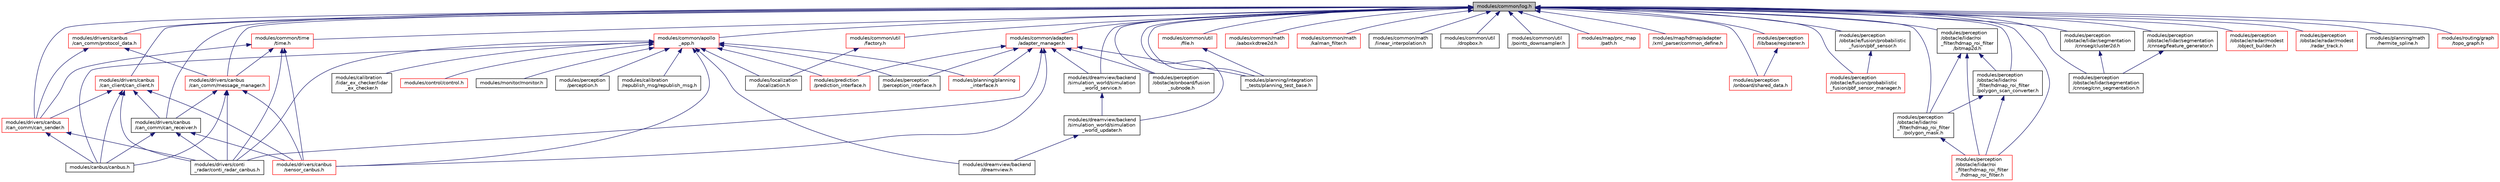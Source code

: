 digraph "modules/common/log.h"
{
  edge [fontname="Helvetica",fontsize="10",labelfontname="Helvetica",labelfontsize="10"];
  node [fontname="Helvetica",fontsize="10",shape=record];
  Node3 [label="modules/common/log.h",height=0.2,width=0.4,color="black", fillcolor="grey75", style="filled", fontcolor="black"];
  Node3 -> Node4 [dir="back",color="midnightblue",fontsize="10",style="solid",fontname="Helvetica"];
  Node4 [label="modules/common/apollo\l_app.h",height=0.2,width=0.4,color="red", fillcolor="white", style="filled",URL="$apollo__app_8h.html"];
  Node4 -> Node5 [dir="back",color="midnightblue",fontsize="10",style="solid",fontname="Helvetica"];
  Node5 [label="modules/calibration\l/lidar_ex_checker/lidar\l_ex_checker.h",height=0.2,width=0.4,color="black", fillcolor="white", style="filled",URL="$lidar__ex__checker_8h.html"];
  Node4 -> Node6 [dir="back",color="midnightblue",fontsize="10",style="solid",fontname="Helvetica"];
  Node6 [label="modules/calibration\l/republish_msg/republish_msg.h",height=0.2,width=0.4,color="black", fillcolor="white", style="filled",URL="$republish__msg_8h.html"];
  Node4 -> Node7 [dir="back",color="midnightblue",fontsize="10",style="solid",fontname="Helvetica"];
  Node7 [label="modules/canbus/canbus.h",height=0.2,width=0.4,color="black", fillcolor="white", style="filled",URL="$canbus_8h.html"];
  Node4 -> Node8 [dir="back",color="midnightblue",fontsize="10",style="solid",fontname="Helvetica"];
  Node8 [label="modules/control/control.h",height=0.2,width=0.4,color="red", fillcolor="white", style="filled",URL="$control_8h.html"];
  Node4 -> Node10 [dir="back",color="midnightblue",fontsize="10",style="solid",fontname="Helvetica"];
  Node10 [label="modules/dreamview/backend\l/dreamview.h",height=0.2,width=0.4,color="black", fillcolor="white", style="filled",URL="$dreamview_8h.html"];
  Node4 -> Node11 [dir="back",color="midnightblue",fontsize="10",style="solid",fontname="Helvetica"];
  Node11 [label="modules/drivers/canbus\l/sensor_canbus.h",height=0.2,width=0.4,color="red", fillcolor="white", style="filled",URL="$sensor__canbus_8h.html"];
  Node4 -> Node14 [dir="back",color="midnightblue",fontsize="10",style="solid",fontname="Helvetica"];
  Node14 [label="modules/drivers/conti\l_radar/conti_radar_canbus.h",height=0.2,width=0.4,color="black", fillcolor="white", style="filled",URL="$conti__radar__canbus_8h.html"];
  Node4 -> Node15 [dir="back",color="midnightblue",fontsize="10",style="solid",fontname="Helvetica"];
  Node15 [label="modules/localization\l/localization.h",height=0.2,width=0.4,color="black", fillcolor="white", style="filled",URL="$localization_8h.html",tooltip="The class of Localization. "];
  Node4 -> Node16 [dir="back",color="midnightblue",fontsize="10",style="solid",fontname="Helvetica"];
  Node16 [label="modules/monitor/monitor.h",height=0.2,width=0.4,color="black", fillcolor="white", style="filled",URL="$monitor_2monitor_8h.html"];
  Node4 -> Node17 [dir="back",color="midnightblue",fontsize="10",style="solid",fontname="Helvetica"];
  Node17 [label="modules/perception\l/perception.h",height=0.2,width=0.4,color="black", fillcolor="white", style="filled",URL="$perception_8h.html"];
  Node4 -> Node18 [dir="back",color="midnightblue",fontsize="10",style="solid",fontname="Helvetica"];
  Node18 [label="modules/perception\l/perception_interface.h",height=0.2,width=0.4,color="black", fillcolor="white", style="filled",URL="$perception__interface_8h.html"];
  Node4 -> Node19 [dir="back",color="midnightblue",fontsize="10",style="solid",fontname="Helvetica"];
  Node19 [label="modules/planning/planning\l_interface.h",height=0.2,width=0.4,color="red", fillcolor="white", style="filled",URL="$planning__interface_8h.html"];
  Node4 -> Node22 [dir="back",color="midnightblue",fontsize="10",style="solid",fontname="Helvetica"];
  Node22 [label="modules/prediction\l/prediction_interface.h",height=0.2,width=0.4,color="red", fillcolor="white", style="filled",URL="$prediction__interface_8h.html"];
  Node3 -> Node26 [dir="back",color="midnightblue",fontsize="10",style="solid",fontname="Helvetica"];
  Node26 [label="modules/drivers/canbus\l/can_comm/can_sender.h",height=0.2,width=0.4,color="red", fillcolor="white", style="filled",URL="$can__sender_8h.html",tooltip="Defines SenderMessage class and CanSender class. "];
  Node26 -> Node7 [dir="back",color="midnightblue",fontsize="10",style="solid",fontname="Helvetica"];
  Node26 -> Node14 [dir="back",color="midnightblue",fontsize="10",style="solid",fontname="Helvetica"];
  Node3 -> Node33 [dir="back",color="midnightblue",fontsize="10",style="solid",fontname="Helvetica"];
  Node33 [label="modules/common/time\l/time.h",height=0.2,width=0.4,color="red", fillcolor="white", style="filled",URL="$time_8h.html",tooltip="This library provides the utilities to deal with timestamps. currently our assumption is that every t..."];
  Node33 -> Node26 [dir="back",color="midnightblue",fontsize="10",style="solid",fontname="Helvetica"];
  Node33 -> Node37 [dir="back",color="midnightblue",fontsize="10",style="solid",fontname="Helvetica"];
  Node37 [label="modules/drivers/canbus\l/can_comm/message_manager.h",height=0.2,width=0.4,color="red", fillcolor="white", style="filled",URL="$message__manager_8h.html",tooltip="The class of MessageManager. "];
  Node37 -> Node38 [dir="back",color="midnightblue",fontsize="10",style="solid",fontname="Helvetica"];
  Node38 [label="modules/drivers/canbus\l/can_comm/can_receiver.h",height=0.2,width=0.4,color="black", fillcolor="white", style="filled",URL="$can__receiver_8h.html",tooltip="Defines CanReceiver class. "];
  Node38 -> Node7 [dir="back",color="midnightblue",fontsize="10",style="solid",fontname="Helvetica"];
  Node38 -> Node11 [dir="back",color="midnightblue",fontsize="10",style="solid",fontname="Helvetica"];
  Node38 -> Node14 [dir="back",color="midnightblue",fontsize="10",style="solid",fontname="Helvetica"];
  Node37 -> Node7 [dir="back",color="midnightblue",fontsize="10",style="solid",fontname="Helvetica"];
  Node37 -> Node11 [dir="back",color="midnightblue",fontsize="10",style="solid",fontname="Helvetica"];
  Node37 -> Node14 [dir="back",color="midnightblue",fontsize="10",style="solid",fontname="Helvetica"];
  Node33 -> Node11 [dir="back",color="midnightblue",fontsize="10",style="solid",fontname="Helvetica"];
  Node33 -> Node14 [dir="back",color="midnightblue",fontsize="10",style="solid",fontname="Helvetica"];
  Node3 -> Node53 [dir="back",color="midnightblue",fontsize="10",style="solid",fontname="Helvetica"];
  Node53 [label="modules/drivers/canbus\l/can_client/can_client.h",height=0.2,width=0.4,color="red", fillcolor="white", style="filled",URL="$can__client_8h.html",tooltip="Defines the CanFrame struct and CanClient interface. "];
  Node53 -> Node26 [dir="back",color="midnightblue",fontsize="10",style="solid",fontname="Helvetica"];
  Node53 -> Node7 [dir="back",color="midnightblue",fontsize="10",style="solid",fontname="Helvetica"];
  Node53 -> Node38 [dir="back",color="midnightblue",fontsize="10",style="solid",fontname="Helvetica"];
  Node53 -> Node11 [dir="back",color="midnightblue",fontsize="10",style="solid",fontname="Helvetica"];
  Node53 -> Node14 [dir="back",color="midnightblue",fontsize="10",style="solid",fontname="Helvetica"];
  Node3 -> Node58 [dir="back",color="midnightblue",fontsize="10",style="solid",fontname="Helvetica"];
  Node58 [label="modules/drivers/canbus\l/can_comm/protocol_data.h",height=0.2,width=0.4,color="red", fillcolor="white", style="filled",URL="$protocol__data_8h.html",tooltip="The class of ProtocolData. "];
  Node58 -> Node26 [dir="back",color="midnightblue",fontsize="10",style="solid",fontname="Helvetica"];
  Node58 -> Node37 [dir="back",color="midnightblue",fontsize="10",style="solid",fontname="Helvetica"];
  Node3 -> Node37 [dir="back",color="midnightblue",fontsize="10",style="solid",fontname="Helvetica"];
  Node3 -> Node38 [dir="back",color="midnightblue",fontsize="10",style="solid",fontname="Helvetica"];
  Node3 -> Node126 [dir="back",color="midnightblue",fontsize="10",style="solid",fontname="Helvetica"];
  Node126 [label="modules/common/util\l/factory.h",height=0.2,width=0.4,color="red", fillcolor="white", style="filled",URL="$factory_8h.html",tooltip="Defines the Factory class. "];
  Node126 -> Node15 [dir="back",color="midnightblue",fontsize="10",style="solid",fontname="Helvetica"];
  Node3 -> Node131 [dir="back",color="midnightblue",fontsize="10",style="solid",fontname="Helvetica"];
  Node131 [label="modules/common/util\l/file.h",height=0.2,width=0.4,color="red", fillcolor="white", style="filled",URL="$file_8h.html"];
  Node131 -> Node21 [dir="back",color="midnightblue",fontsize="10",style="solid",fontname="Helvetica"];
  Node21 [label="modules/planning/integration\l_tests/planning_test_base.h",height=0.2,width=0.4,color="black", fillcolor="white", style="filled",URL="$planning__test__base_8h.html"];
  Node3 -> Node43 [dir="back",color="midnightblue",fontsize="10",style="solid",fontname="Helvetica"];
  Node43 [label="modules/common/adapters\l/adapter_manager.h",height=0.2,width=0.4,color="red", fillcolor="white", style="filled",URL="$adapter__manager_8h.html"];
  Node43 -> Node46 [dir="back",color="midnightblue",fontsize="10",style="solid",fontname="Helvetica"];
  Node46 [label="modules/dreamview/backend\l/simulation_world/simulation\l_world_service.h",height=0.2,width=0.4,color="black", fillcolor="white", style="filled",URL="$simulation__world__service_8h.html"];
  Node46 -> Node45 [dir="back",color="midnightblue",fontsize="10",style="solid",fontname="Helvetica"];
  Node45 [label="modules/dreamview/backend\l/simulation_world/simulation\l_world_updater.h",height=0.2,width=0.4,color="black", fillcolor="white", style="filled",URL="$simulation__world__updater_8h.html"];
  Node45 -> Node10 [dir="back",color="midnightblue",fontsize="10",style="solid",fontname="Helvetica"];
  Node43 -> Node11 [dir="back",color="midnightblue",fontsize="10",style="solid",fontname="Helvetica"];
  Node43 -> Node14 [dir="back",color="midnightblue",fontsize="10",style="solid",fontname="Helvetica"];
  Node43 -> Node47 [dir="back",color="midnightblue",fontsize="10",style="solid",fontname="Helvetica"];
  Node47 [label="modules/perception\l/obstacle/onboard/fusion\l_subnode.h",height=0.2,width=0.4,color="black", fillcolor="white", style="filled",URL="$fusion__subnode_8h.html"];
  Node43 -> Node18 [dir="back",color="midnightblue",fontsize="10",style="solid",fontname="Helvetica"];
  Node43 -> Node21 [dir="back",color="midnightblue",fontsize="10",style="solid",fontname="Helvetica"];
  Node43 -> Node19 [dir="back",color="midnightblue",fontsize="10",style="solid",fontname="Helvetica"];
  Node43 -> Node22 [dir="back",color="midnightblue",fontsize="10",style="solid",fontname="Helvetica"];
  Node3 -> Node132 [dir="back",color="midnightblue",fontsize="10",style="solid",fontname="Helvetica"];
  Node132 [label="modules/common/math\l/aaboxkdtree2d.h",height=0.2,width=0.4,color="red", fillcolor="white", style="filled",URL="$aaboxkdtree2d_8h.html",tooltip="Defines the templated AABoxKDTree2dNode class. "];
  Node3 -> Node205 [dir="back",color="midnightblue",fontsize="10",style="solid",fontname="Helvetica"];
  Node205 [label="modules/common/math\l/kalman_filter.h",height=0.2,width=0.4,color="red", fillcolor="white", style="filled",URL="$common_2math_2kalman__filter_8h.html",tooltip="Defines the templated KalmanFilter class. "];
  Node3 -> Node206 [dir="back",color="midnightblue",fontsize="10",style="solid",fontname="Helvetica"];
  Node206 [label="modules/common/math\l/linear_interpolation.h",height=0.2,width=0.4,color="black", fillcolor="white", style="filled",URL="$linear__interpolation_8h.html",tooltip="Linear interpolation functions. "];
  Node3 -> Node207 [dir="back",color="midnightblue",fontsize="10",style="solid",fontname="Helvetica"];
  Node207 [label="modules/common/util\l/dropbox.h",height=0.2,width=0.4,color="black", fillcolor="white", style="filled",URL="$dropbox_8h.html",tooltip="Defines the Dropbox class. "];
  Node3 -> Node208 [dir="back",color="midnightblue",fontsize="10",style="solid",fontname="Helvetica"];
  Node208 [label="modules/common/util\l/points_downsampler.h",height=0.2,width=0.4,color="black", fillcolor="white", style="filled",URL="$points__downsampler_8h.html"];
  Node3 -> Node163 [dir="back",color="midnightblue",fontsize="10",style="solid",fontname="Helvetica"];
  Node163 [label="modules/map/pnc_map\l/path.h",height=0.2,width=0.4,color="red", fillcolor="white", style="filled",URL="$path_8h.html"];
  Node3 -> Node45 [dir="back",color="midnightblue",fontsize="10",style="solid",fontname="Helvetica"];
  Node3 -> Node46 [dir="back",color="midnightblue",fontsize="10",style="solid",fontname="Helvetica"];
  Node3 -> Node209 [dir="back",color="midnightblue",fontsize="10",style="solid",fontname="Helvetica"];
  Node209 [label="modules/map/hdmap/adapter\l/xml_parser/common_define.h",height=0.2,width=0.4,color="red", fillcolor="white", style="filled",URL="$common__define_8h.html"];
  Node3 -> Node219 [dir="back",color="midnightblue",fontsize="10",style="solid",fontname="Helvetica"];
  Node219 [label="modules/perception\l/lib/base/registerer.h",height=0.2,width=0.4,color="red", fillcolor="white", style="filled",URL="$registerer_8h.html"];
  Node219 -> Node231 [dir="back",color="midnightblue",fontsize="10",style="solid",fontname="Helvetica"];
  Node231 [label="modules/perception\l/onboard/shared_data.h",height=0.2,width=0.4,color="red", fillcolor="white", style="filled",URL="$shared__data_8h.html"];
  Node3 -> Node258 [dir="back",color="midnightblue",fontsize="10",style="solid",fontname="Helvetica"];
  Node258 [label="modules/perception\l/obstacle/fusion/probabilistic\l_fusion/pbf_sensor.h",height=0.2,width=0.4,color="black", fillcolor="white", style="filled",URL="$pbf__sensor_8h.html"];
  Node258 -> Node259 [dir="back",color="midnightblue",fontsize="10",style="solid",fontname="Helvetica"];
  Node259 [label="modules/perception\l/obstacle/fusion/probabilistic\l_fusion/pbf_sensor_manager.h",height=0.2,width=0.4,color="red", fillcolor="white", style="filled",URL="$pbf__sensor__manager_8h.html"];
  Node3 -> Node259 [dir="back",color="midnightblue",fontsize="10",style="solid",fontname="Helvetica"];
  Node3 -> Node260 [dir="back",color="midnightblue",fontsize="10",style="solid",fontname="Helvetica"];
  Node260 [label="modules/perception\l/obstacle/lidar/roi\l_filter/hdmap_roi_filter\l/bitmap2d.h",height=0.2,width=0.4,color="black", fillcolor="white", style="filled",URL="$bitmap2d_8h.html"];
  Node260 -> Node187 [dir="back",color="midnightblue",fontsize="10",style="solid",fontname="Helvetica"];
  Node187 [label="modules/perception\l/obstacle/lidar/roi\l_filter/hdmap_roi_filter\l/hdmap_roi_filter.h",height=0.2,width=0.4,color="red", fillcolor="white", style="filled",URL="$hdmap__roi__filter_8h.html"];
  Node260 -> Node261 [dir="back",color="midnightblue",fontsize="10",style="solid",fontname="Helvetica"];
  Node261 [label="modules/perception\l/obstacle/lidar/roi\l_filter/hdmap_roi_filter\l/polygon_mask.h",height=0.2,width=0.4,color="black", fillcolor="white", style="filled",URL="$polygon__mask_8h.html"];
  Node261 -> Node187 [dir="back",color="midnightblue",fontsize="10",style="solid",fontname="Helvetica"];
  Node260 -> Node262 [dir="back",color="midnightblue",fontsize="10",style="solid",fontname="Helvetica"];
  Node262 [label="modules/perception\l/obstacle/lidar/roi\l_filter/hdmap_roi_filter\l/polygon_scan_converter.h",height=0.2,width=0.4,color="black", fillcolor="white", style="filled",URL="$polygon__scan__converter_8h.html"];
  Node262 -> Node261 [dir="back",color="midnightblue",fontsize="10",style="solid",fontname="Helvetica"];
  Node262 -> Node187 [dir="back",color="midnightblue",fontsize="10",style="solid",fontname="Helvetica"];
  Node3 -> Node187 [dir="back",color="midnightblue",fontsize="10",style="solid",fontname="Helvetica"];
  Node3 -> Node261 [dir="back",color="midnightblue",fontsize="10",style="solid",fontname="Helvetica"];
  Node3 -> Node262 [dir="back",color="midnightblue",fontsize="10",style="solid",fontname="Helvetica"];
  Node3 -> Node263 [dir="back",color="midnightblue",fontsize="10",style="solid",fontname="Helvetica"];
  Node263 [label="modules/perception\l/obstacle/lidar/segmentation\l/cnnseg/cluster2d.h",height=0.2,width=0.4,color="black", fillcolor="white", style="filled",URL="$cluster2d_8h.html"];
  Node263 -> Node228 [dir="back",color="midnightblue",fontsize="10",style="solid",fontname="Helvetica"];
  Node228 [label="modules/perception\l/obstacle/lidar/segmentation\l/cnnseg/cnn_segmentation.h",height=0.2,width=0.4,color="black", fillcolor="white", style="filled",URL="$cnn__segmentation_8h.html"];
  Node3 -> Node228 [dir="back",color="midnightblue",fontsize="10",style="solid",fontname="Helvetica"];
  Node3 -> Node264 [dir="back",color="midnightblue",fontsize="10",style="solid",fontname="Helvetica"];
  Node264 [label="modules/perception\l/obstacle/lidar/segmentation\l/cnnseg/feature_generator.h",height=0.2,width=0.4,color="black", fillcolor="white", style="filled",URL="$feature__generator_8h.html"];
  Node264 -> Node228 [dir="back",color="midnightblue",fontsize="10",style="solid",fontname="Helvetica"];
  Node3 -> Node47 [dir="back",color="midnightblue",fontsize="10",style="solid",fontname="Helvetica"];
  Node3 -> Node231 [dir="back",color="midnightblue",fontsize="10",style="solid",fontname="Helvetica"];
  Node3 -> Node244 [dir="back",color="midnightblue",fontsize="10",style="solid",fontname="Helvetica"];
  Node244 [label="modules/perception\l/obstacle/radar/modest\l/object_builder.h",height=0.2,width=0.4,color="red", fillcolor="white", style="filled",URL="$object__builder_8h.html"];
  Node3 -> Node265 [dir="back",color="midnightblue",fontsize="10",style="solid",fontname="Helvetica"];
  Node265 [label="modules/perception\l/obstacle/radar/modest\l/radar_track.h",height=0.2,width=0.4,color="red", fillcolor="white", style="filled",URL="$radar__track_8h.html"];
  Node3 -> Node21 [dir="back",color="midnightblue",fontsize="10",style="solid",fontname="Helvetica"];
  Node3 -> Node267 [dir="back",color="midnightblue",fontsize="10",style="solid",fontname="Helvetica"];
  Node267 [label="modules/planning/math\l/hermite_spline.h",height=0.2,width=0.4,color="black", fillcolor="white", style="filled",URL="$hermite__spline_8h.html"];
  Node3 -> Node268 [dir="back",color="midnightblue",fontsize="10",style="solid",fontname="Helvetica"];
  Node268 [label="modules/routing/graph\l/topo_graph.h",height=0.2,width=0.4,color="red", fillcolor="white", style="filled",URL="$topo__graph_8h.html"];
}
